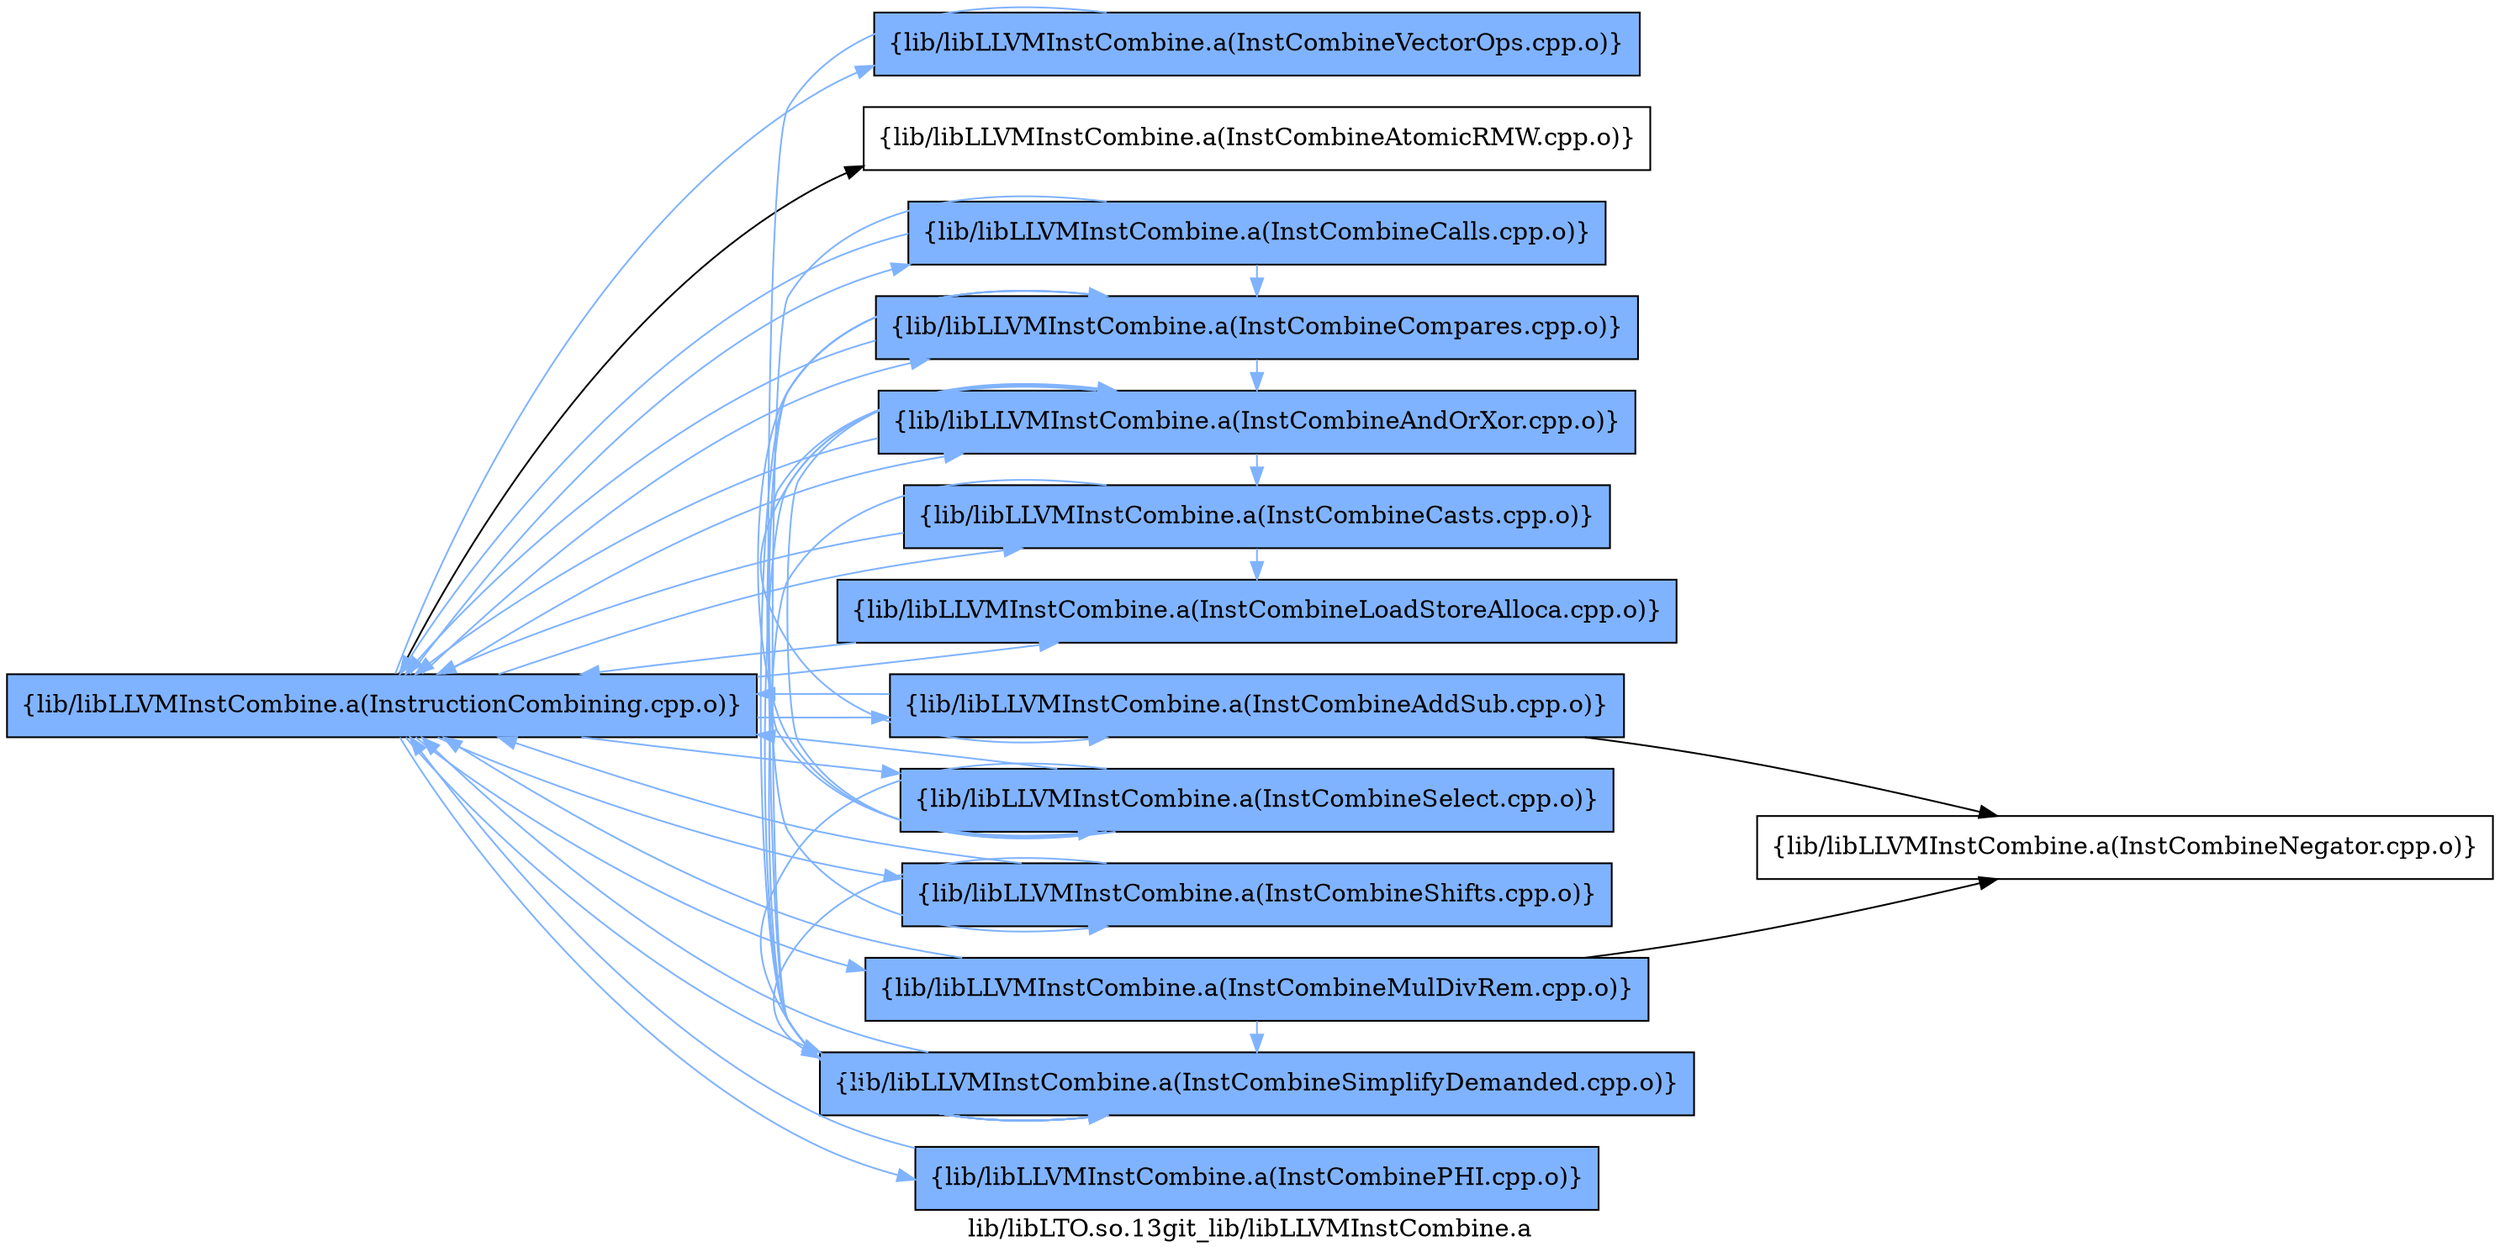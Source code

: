 digraph "lib/libLTO.so.13git_lib/libLLVMInstCombine.a" {
	label="lib/libLTO.so.13git_lib/libLLVMInstCombine.a";
	rankdir=LR;
	{ rank=same; Node0x561ab2d93d88;  }
	{ rank=same; Node0x561ab2d99fa8; Node0x561ab2d9a6d8; Node0x561ab2d9af48; Node0x561ab2d9b678; Node0x561ab2d99418; Node0x561ab2d987e8; Node0x561ab2d9a228; Node0x561ab2d9a9a8; Node0x561ab2d9a638; Node0x561ab2d9b808; Node0x561ab2d9ac28; Node0x561ab2d9b358; Node0x561ab2d922a8;  }

	Node0x561ab2d93d88 [shape=record,shape=box,group=1,style=filled,fillcolor="0.600000 0.5 1",label="{lib/libLLVMInstCombine.a(InstructionCombining.cpp.o)}"];
	Node0x561ab2d93d88 -> Node0x561ab2d99fa8[color="0.600000 0.5 1"];
	Node0x561ab2d93d88 -> Node0x561ab2d9a6d8[color="0.600000 0.5 1"];
	Node0x561ab2d93d88 -> Node0x561ab2d9af48[color="0.600000 0.5 1"];
	Node0x561ab2d93d88 -> Node0x561ab2d9b678[color="0.600000 0.5 1"];
	Node0x561ab2d93d88 -> Node0x561ab2d99418[color="0.600000 0.5 1"];
	Node0x561ab2d93d88 -> Node0x561ab2d987e8;
	Node0x561ab2d93d88 -> Node0x561ab2d9a228[color="0.600000 0.5 1"];
	Node0x561ab2d93d88 -> Node0x561ab2d9a9a8[color="0.600000 0.5 1"];
	Node0x561ab2d93d88 -> Node0x561ab2d9a638[color="0.600000 0.5 1"];
	Node0x561ab2d93d88 -> Node0x561ab2d9b808[color="0.600000 0.5 1"];
	Node0x561ab2d93d88 -> Node0x561ab2d9ac28[color="0.600000 0.5 1"];
	Node0x561ab2d93d88 -> Node0x561ab2d9b358[color="0.600000 0.5 1"];
	Node0x561ab2d93d88 -> Node0x561ab2d922a8[color="0.600000 0.5 1"];
	Node0x561ab2d99fa8 [shape=record,shape=box,group=1,style=filled,fillcolor="0.600000 0.5 1",label="{lib/libLLVMInstCombine.a(InstCombineSelect.cpp.o)}"];
	Node0x561ab2d99fa8 -> Node0x561ab2d9af48[color="0.600000 0.5 1"];
	Node0x561ab2d99fa8 -> Node0x561ab2d9a228[color="0.600000 0.5 1"];
	Node0x561ab2d99fa8 -> Node0x561ab2d9b808[color="0.600000 0.5 1"];
	Node0x561ab2d99fa8 -> Node0x561ab2d93d88[color="0.600000 0.5 1"];
	Node0x561ab2d9a6d8 [shape=record,shape=box,group=1,style=filled,fillcolor="0.600000 0.5 1",label="{lib/libLLVMInstCombine.a(InstCombineShifts.cpp.o)}"];
	Node0x561ab2d9a6d8 -> Node0x561ab2d9af48[color="0.600000 0.5 1"];
	Node0x561ab2d9a6d8 -> Node0x561ab2d93d88[color="0.600000 0.5 1"];
	Node0x561ab2d9af48 [shape=record,shape=box,group=1,style=filled,fillcolor="0.600000 0.5 1",label="{lib/libLLVMInstCombine.a(InstCombineSimplifyDemanded.cpp.o)}"];
	Node0x561ab2d9af48 -> Node0x561ab2d93d88[color="0.600000 0.5 1"];
	Node0x561ab2d9b678 [shape=record,shape=box,group=1,style=filled,fillcolor="0.600000 0.5 1",label="{lib/libLLVMInstCombine.a(InstCombineVectorOps.cpp.o)}"];
	Node0x561ab2d9b678 -> Node0x561ab2d9af48[color="0.600000 0.5 1"];
	Node0x561ab2d99418 [shape=record,shape=box,group=1,style=filled,fillcolor="0.600000 0.5 1",label="{lib/libLLVMInstCombine.a(InstCombineAddSub.cpp.o)}"];
	Node0x561ab2d99418 -> Node0x561ab2d933d8;
	Node0x561ab2d99418 -> Node0x561ab2d93d88[color="0.600000 0.5 1"];
	Node0x561ab2d987e8 [shape=record,shape=box,group=0,label="{lib/libLLVMInstCombine.a(InstCombineAtomicRMW.cpp.o)}"];
	Node0x561ab2d9a228 [shape=record,shape=box,group=1,style=filled,fillcolor="0.600000 0.5 1",label="{lib/libLLVMInstCombine.a(InstCombineAndOrXor.cpp.o)}"];
	Node0x561ab2d9a228 -> Node0x561ab2d99fa8[color="0.600000 0.5 1"];
	Node0x561ab2d9a228 -> Node0x561ab2d9af48[color="0.600000 0.5 1"];
	Node0x561ab2d9a228 -> Node0x561ab2d99418[color="0.600000 0.5 1"];
	Node0x561ab2d9a228 -> Node0x561ab2d9a638[color="0.600000 0.5 1"];
	Node0x561ab2d9a228 -> Node0x561ab2d93d88[color="0.600000 0.5 1"];
	Node0x561ab2d9a9a8 [shape=record,shape=box,group=1,style=filled,fillcolor="0.600000 0.5 1",label="{lib/libLLVMInstCombine.a(InstCombineCalls.cpp.o)}"];
	Node0x561ab2d9a9a8 -> Node0x561ab2d9af48[color="0.600000 0.5 1"];
	Node0x561ab2d9a9a8 -> Node0x561ab2d9b808[color="0.600000 0.5 1"];
	Node0x561ab2d9a9a8 -> Node0x561ab2d93d88[color="0.600000 0.5 1"];
	Node0x561ab2d9a638 [shape=record,shape=box,group=1,style=filled,fillcolor="0.600000 0.5 1",label="{lib/libLLVMInstCombine.a(InstCombineCasts.cpp.o)}"];
	Node0x561ab2d9a638 -> Node0x561ab2d9af48[color="0.600000 0.5 1"];
	Node0x561ab2d9a638 -> Node0x561ab2d9ac28[color="0.600000 0.5 1"];
	Node0x561ab2d9a638 -> Node0x561ab2d93d88[color="0.600000 0.5 1"];
	Node0x561ab2d9b808 [shape=record,shape=box,group=1,style=filled,fillcolor="0.600000 0.5 1",label="{lib/libLLVMInstCombine.a(InstCombineCompares.cpp.o)}"];
	Node0x561ab2d9b808 -> Node0x561ab2d9a6d8[color="0.600000 0.5 1"];
	Node0x561ab2d9b808 -> Node0x561ab2d9af48[color="0.600000 0.5 1"];
	Node0x561ab2d9b808 -> Node0x561ab2d9a228[color="0.600000 0.5 1"];
	Node0x561ab2d9b808 -> Node0x561ab2d93d88[color="0.600000 0.5 1"];
	Node0x561ab2d9ac28 [shape=record,shape=box,group=1,style=filled,fillcolor="0.600000 0.5 1",label="{lib/libLLVMInstCombine.a(InstCombineLoadStoreAlloca.cpp.o)}"];
	Node0x561ab2d9ac28 -> Node0x561ab2d93d88[color="0.600000 0.5 1"];
	Node0x561ab2d9b358 [shape=record,shape=box,group=1,style=filled,fillcolor="0.600000 0.5 1",label="{lib/libLLVMInstCombine.a(InstCombineMulDivRem.cpp.o)}"];
	Node0x561ab2d9b358 -> Node0x561ab2d9af48[color="0.600000 0.5 1"];
	Node0x561ab2d9b358 -> Node0x561ab2d933d8;
	Node0x561ab2d9b358 -> Node0x561ab2d93d88[color="0.600000 0.5 1"];
	Node0x561ab2d922a8 [shape=record,shape=box,group=1,style=filled,fillcolor="0.600000 0.5 1",label="{lib/libLLVMInstCombine.a(InstCombinePHI.cpp.o)}"];
	Node0x561ab2d922a8 -> Node0x561ab2d93d88[color="0.600000 0.5 1"];
	Node0x561ab2d933d8 [shape=record,shape=box,group=0,label="{lib/libLLVMInstCombine.a(InstCombineNegator.cpp.o)}"];
}
